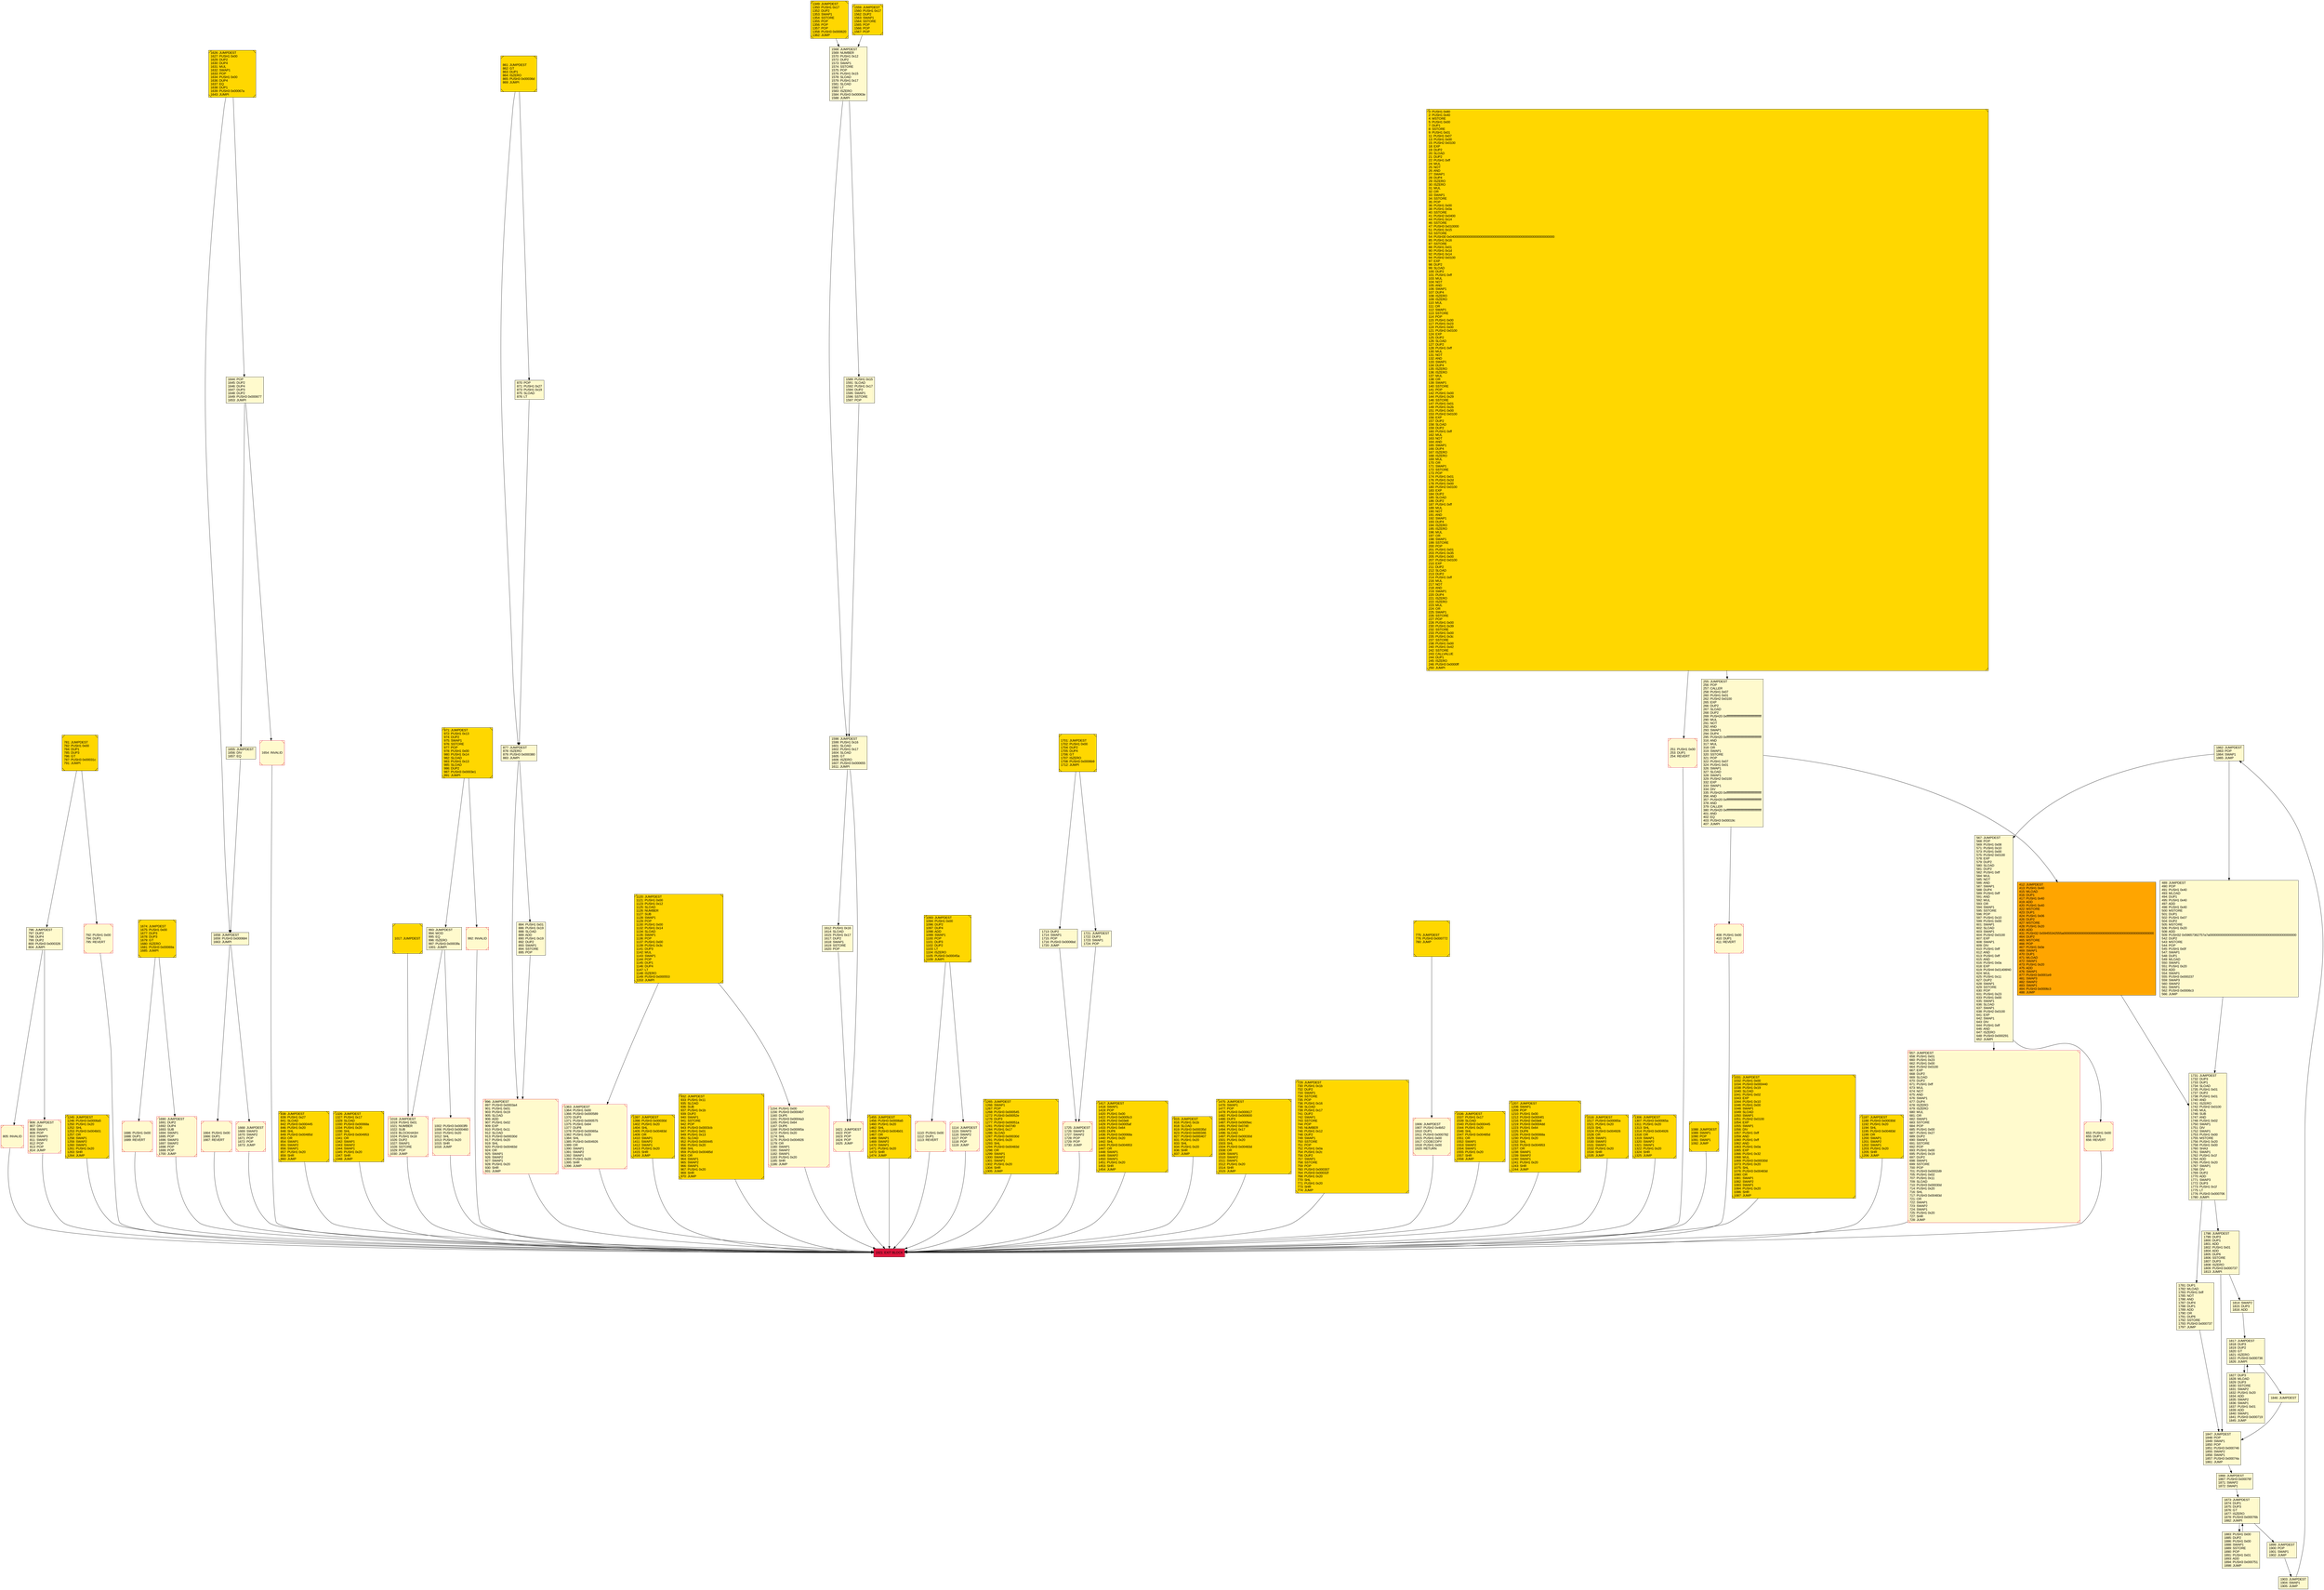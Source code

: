 digraph G {
bgcolor=transparent rankdir=UD;
node [shape=box style=filled color=black fillcolor=white fontname=arial fontcolor=black];
1921 [label="1921: EXIT BLOCK\l" fillcolor=crimson ];
1883 [label="1883: PUSH1 0x00\l1885: DUP2\l1886: PUSH1 0x00\l1888: SWAP1\l1889: SSTORE\l1890: POP\l1891: PUSH1 0x01\l1893: ADD\l1894: PUSH3 0x000751\l1898: JUMP\l" fillcolor=lemonchiffon ];
1725 [label="1725: JUMPDEST\l1726: SWAP3\l1727: SWAP2\l1728: POP\l1729: POP\l1730: JUMP\l" fillcolor=lemonchiffon shape=Msquare color=crimson ];
1847 [label="1847: JUMPDEST\l1848: POP\l1849: SWAP1\l1850: POP\l1851: PUSH3 0x000746\l1855: SWAP2\l1856: SWAP1\l1857: PUSH3 0x00074a\l1861: JUMP\l" fillcolor=lemonchiffon ];
1827 [label="1827: DUP3\l1828: MLOAD\l1829: DUP3\l1830: SSTORE\l1831: SWAP2\l1832: PUSH1 0x20\l1834: ADD\l1835: SWAP2\l1836: SWAP1\l1837: PUSH1 0x01\l1839: ADD\l1840: SWAP1\l1841: PUSH3 0x000719\l1845: JUMP\l" fillcolor=lemonchiffon ];
1306 [label="1306: JUMPDEST\l1307: PUSH3 0x00065a\l1311: PUSH1 0x20\l1313: SHL\l1314: PUSH3 0x004926\l1318: OR\l1319: SWAP1\l1320: SWAP2\l1321: SWAP1\l1322: PUSH1 0x20\l1324: SHR\l1325: JUMP\l" fillcolor=lemonchiffon shape=Msquare fillcolor=gold ];
1363 [label="1363: JUMPDEST\l1364: PUSH1 0x00\l1366: PUSH3 0x000589\l1370: DUP3\l1371: PUSH3 0x000575\l1375: PUSH1 0x64\l1377: DUP8\l1378: PUSH3 0x00065a\l1382: PUSH1 0x20\l1384: SHL\l1385: PUSH3 0x004926\l1389: OR\l1390: SWAP1\l1391: SWAP2\l1392: SWAP1\l1393: PUSH1 0x20\l1395: SHR\l1396: JUMP\l" fillcolor=lemonchiffon shape=Msquare color=crimson ];
0 [label="0: PUSH1 0x80\l2: PUSH1 0x40\l4: MSTORE\l5: PUSH1 0x00\l7: DUP1\l8: SSTORE\l9: PUSH1 0x01\l11: PUSH1 0x07\l13: PUSH1 0x00\l15: PUSH2 0x0100\l18: EXP\l19: DUP2\l20: SLOAD\l21: DUP2\l22: PUSH1 0xff\l24: MUL\l25: NOT\l26: AND\l27: SWAP1\l28: DUP4\l29: ISZERO\l30: ISZERO\l31: MUL\l32: OR\l33: SWAP1\l34: SSTORE\l35: POP\l36: PUSH1 0x00\l38: PUSH1 0x0a\l40: SSTORE\l41: PUSH2 0x0400\l44: PUSH1 0x14\l46: SSTORE\l47: PUSH3 0x010000\l51: PUSH1 0x15\l53: SSTORE\l54: PUSH30 0x040000000000000000000000000000000000000000000000000000000000\l85: PUSH1 0x16\l87: SSTORE\l88: PUSH1 0x01\l90: PUSH1 0x1d\l92: PUSH1 0x14\l94: PUSH2 0x0100\l97: EXP\l98: DUP2\l99: SLOAD\l100: DUP2\l101: PUSH1 0xff\l103: MUL\l104: NOT\l105: AND\l106: SWAP1\l107: DUP4\l108: ISZERO\l109: ISZERO\l110: MUL\l111: OR\l112: SWAP1\l113: SSTORE\l114: POP\l115: PUSH1 0x00\l117: PUSH1 0x23\l119: PUSH1 0x00\l121: PUSH2 0x0100\l124: EXP\l125: DUP2\l126: SLOAD\l127: DUP2\l128: PUSH1 0xff\l130: MUL\l131: NOT\l132: AND\l133: SWAP1\l134: DUP4\l135: ISZERO\l136: ISZERO\l137: MUL\l138: OR\l139: SWAP1\l140: SSTORE\l141: POP\l142: PUSH1 0x00\l144: PUSH1 0x29\l146: SSTORE\l147: PUSH1 0x01\l149: PUSH1 0x2b\l151: PUSH1 0x00\l153: PUSH2 0x0100\l156: EXP\l157: DUP2\l158: SLOAD\l159: DUP2\l160: PUSH1 0xff\l162: MUL\l163: NOT\l164: AND\l165: SWAP1\l166: DUP4\l167: ISZERO\l168: ISZERO\l169: MUL\l170: OR\l171: SWAP1\l172: SSTORE\l173: POP\l174: PUSH1 0x01\l176: PUSH1 0x2d\l178: PUSH1 0x00\l180: PUSH2 0x0100\l183: EXP\l184: DUP2\l185: SLOAD\l186: DUP2\l187: PUSH1 0xff\l189: MUL\l190: NOT\l191: AND\l192: SWAP1\l193: DUP4\l194: ISZERO\l195: ISZERO\l196: MUL\l197: OR\l198: SWAP1\l199: SSTORE\l200: POP\l201: PUSH1 0x01\l203: PUSH1 0x35\l205: PUSH1 0x00\l207: PUSH2 0x0100\l210: EXP\l211: DUP2\l212: SLOAD\l213: DUP2\l214: PUSH1 0xff\l216: MUL\l217: NOT\l218: AND\l219: SWAP1\l220: DUP4\l221: ISZERO\l222: ISZERO\l223: MUL\l224: OR\l225: SWAP1\l226: SSTORE\l227: POP\l228: PUSH1 0x00\l230: PUSH1 0x39\l232: SSTORE\l233: PUSH1 0x00\l235: PUSH1 0x3c\l237: SSTORE\l238: PUSH1 0x00\l240: PUSH1 0x42\l242: SSTORE\l243: CALLVALUE\l244: DUP1\l245: ISZERO\l246: PUSH3 0x0000ff\l250: JUMPI\l" fillcolor=lemonchiffon shape=Msquare fillcolor=gold ];
1088 [label="1088: JUMPDEST\l1089: SWAP1\l1090: POP\l1091: SWAP1\l1092: JUMP\l" fillcolor=lemonchiffon shape=Msquare fillcolor=gold ];
1814 [label="1814: SWAP2\l1815: DUP3\l1816: ADD\l" fillcolor=lemonchiffon ];
1862 [label="1862: JUMPDEST\l1863: POP\l1864: SWAP1\l1865: JUMP\l" fillcolor=lemonchiffon ];
775 [label="775: JUMPDEST\l776: PUSH3 0x000772\l780: JUMP\l" fillcolor=lemonchiffon shape=Msquare fillcolor=gold ];
1031 [label="1031: JUMPDEST\l1032: PUSH1 0x00\l1034: PUSH3 0x000440\l1038: PUSH1 0x19\l1040: SLOAD\l1041: PUSH1 0x02\l1043: EXP\l1044: PUSH1 0x10\l1046: PUSH1 0x00\l1048: SWAP1\l1049: SLOAD\l1050: SWAP1\l1051: PUSH2 0x0100\l1054: EXP\l1055: SWAP1\l1056: DIV\l1057: PUSH1 0xff\l1059: AND\l1060: PUSH1 0xff\l1062: AND\l1063: PUSH1 0x0a\l1065: EXP\l1066: PUSH1 0x32\l1068: MUL\l1069: PUSH3 0x00030d\l1073: PUSH1 0x20\l1075: SHL\l1076: PUSH3 0x00483d\l1080: OR\l1081: SWAP1\l1082: SWAP2\l1083: SWAP1\l1084: PUSH1 0x20\l1086: SHR\l1087: JUMP\l" fillcolor=lemonchiffon shape=Msquare fillcolor=gold ];
1187 [label="1187: JUMPDEST\l1188: PUSH3 0x00030d\l1192: PUSH1 0x20\l1194: SHL\l1195: PUSH3 0x00483d\l1199: OR\l1200: SWAP1\l1201: SWAP2\l1202: SWAP1\l1203: PUSH1 0x20\l1205: SHR\l1206: JUMP\l" fillcolor=lemonchiffon shape=Msquare fillcolor=gold ];
1658 [label="1658: JUMPDEST\l1659: PUSH3 0x000684\l1663: JUMPI\l" fillcolor=lemonchiffon ];
805 [label="805: INVALID\l" fillcolor=lemonchiffon shape=Msquare color=crimson ];
1154 [label="1154: PUSH1 0x00\l1156: PUSH3 0x0004b7\l1160: DUP5\l1161: PUSH3 0x0004a3\l1165: PUSH1 0x64\l1167: DUP6\l1168: PUSH3 0x00065a\l1172: PUSH1 0x20\l1174: SHL\l1175: PUSH3 0x004926\l1179: OR\l1180: SWAP1\l1181: SWAP2\l1182: SWAP1\l1183: PUSH1 0x20\l1185: SHR\l1186: JUMP\l" fillcolor=lemonchiffon shape=Msquare color=crimson ];
1644 [label="1644: POP\l1645: DUP2\l1646: DUP4\l1647: DUP3\l1648: DUP2\l1649: PUSH3 0x000677\l1653: JUMPI\l" fillcolor=lemonchiffon ];
1568 [label="1568: JUMPDEST\l1569: NUMBER\l1570: PUSH1 0x12\l1572: DUP2\l1573: SWAP1\l1574: SSTORE\l1575: POP\l1576: PUSH1 0x15\l1578: SLOAD\l1579: PUSH1 0x17\l1581: SLOAD\l1582: LT\l1583: ISZERO\l1584: PUSH3 0x00063e\l1588: JUMPI\l" fillcolor=lemonchiffon ];
861 [label="861: JUMPDEST\l862: GT\l863: DUP1\l864: ISZERO\l865: PUSH3 0x00036d\l869: JUMPI\l" fillcolor=lemonchiffon shape=Msquare fillcolor=gold ];
1245 [label="1245: JUMPDEST\l1246: PUSH3 0x0006a5\l1250: PUSH1 0x20\l1252: SHL\l1253: PUSH3 0x004b01\l1257: OR\l1258: SWAP1\l1259: SWAP2\l1260: SWAP1\l1261: PUSH1 0x20\l1263: SHR\l1264: JUMP\l" fillcolor=lemonchiffon shape=Msquare fillcolor=gold ];
1664 [label="1664: PUSH1 0x00\l1666: DUP1\l1667: REVERT\l" fillcolor=lemonchiffon shape=Msquare color=crimson ];
1690 [label="1690: JUMPDEST\l1691: DUP2\l1692: DUP4\l1693: SUB\l1694: SWAP1\l1695: POP\l1696: SWAP3\l1697: SWAP2\l1698: POP\l1699: POP\l1700: JUMP\l" fillcolor=lemonchiffon shape=Msquare color=crimson ];
896 [label="896: JUMPDEST\l897: PUSH3 0x0003a4\l901: PUSH1 0x01\l903: PUSH1 0x19\l905: SLOAD\l906: ADD\l907: PUSH1 0x02\l909: EXP\l910: PUSH1 0x11\l912: SLOAD\l913: PUSH3 0x00030d\l917: PUSH1 0x20\l919: SHL\l920: PUSH3 0x00483d\l924: OR\l925: SWAP1\l926: SWAP2\l927: SWAP1\l928: PUSH1 0x20\l930: SHR\l931: JUMP\l" fillcolor=lemonchiffon shape=Msquare color=crimson ];
1018 [label="1018: JUMPDEST\l1019: PUSH1 0x01\l1021: NUMBER\l1022: SUB\l1023: BLOCKHASH\l1024: PUSH1 0x18\l1026: DUP2\l1027: SWAP1\l1028: SSTORE\l1029: POP\l1030: JUMP\l" fillcolor=lemonchiffon shape=Msquare color=crimson ];
884 [label="884: PUSH1 0x01\l886: PUSH1 0x19\l888: SLOAD\l889: ADD\l890: PUSH1 0x19\l892: DUP2\l893: SWAP1\l894: SSTORE\l895: POP\l" fillcolor=lemonchiffon ];
1612 [label="1612: PUSH1 0x16\l1614: SLOAD\l1615: PUSH1 0x17\l1617: DUP2\l1618: SWAP1\l1619: SSTORE\l1620: POP\l" fillcolor=lemonchiffon ];
1002 [label="1002: PUSH3 0x0003f9\l1006: PUSH3 0x000460\l1010: PUSH1 0x20\l1012: SHL\l1013: PUSH1 0x20\l1015: SHR\l1016: JUMP\l" fillcolor=lemonchiffon shape=Msquare color=crimson ];
653 [label="653: PUSH1 0x00\l655: DUP1\l656: REVERT\l" fillcolor=lemonchiffon shape=Msquare color=crimson ];
1589 [label="1589: PUSH1 0x15\l1591: SLOAD\l1592: PUSH1 0x17\l1594: DUP2\l1595: SWAP1\l1596: SSTORE\l1597: POP\l" fillcolor=lemonchiffon ];
838 [label="838: JUMPDEST\l839: PUSH1 0x27\l841: SLOAD\l842: PUSH3 0x000445\l846: PUSH1 0x20\l848: SHL\l849: PUSH3 0x00485d\l853: OR\l854: SWAP1\l855: SWAP2\l856: SWAP1\l857: PUSH1 0x20\l859: SHR\l860: JUMP\l" fillcolor=lemonchiffon shape=Msquare fillcolor=gold ];
1873 [label="1873: JUMPDEST\l1874: DUP1\l1875: DUP3\l1876: GT\l1877: ISZERO\l1878: PUSH3 0x00076b\l1882: JUMPI\l" fillcolor=lemonchiffon ];
1326 [label="1326: JUMPDEST\l1327: PUSH1 0x17\l1329: SLOAD\l1330: PUSH3 0x00068a\l1334: PUSH1 0x20\l1336: SHL\l1337: PUSH3 0x004953\l1341: OR\l1342: SWAP1\l1343: SWAP2\l1344: SWAP1\l1345: PUSH1 0x20\l1347: SHR\l1348: JUMP\l" fillcolor=lemonchiffon shape=Msquare fillcolor=gold ];
796 [label="796: JUMPDEST\l797: DUP2\l798: DUP4\l799: DUP2\l800: PUSH3 0x000326\l804: JUMPI\l" fillcolor=lemonchiffon ];
1713 [label="1713: DUP2\l1714: SWAP1\l1715: POP\l1716: PUSH3 0x0006bd\l1720: JUMP\l" fillcolor=lemonchiffon ];
971 [label="971: JUMPDEST\l972: PUSH1 0x13\l974: DUP2\l975: SWAP1\l976: SSTORE\l977: POP\l978: PUSH1 0x00\l980: PUSH1 0x14\l982: SLOAD\l983: PUSH1 0x13\l985: SLOAD\l986: DUP2\l987: PUSH3 0x0003e1\l991: JUMPI\l" fillcolor=lemonchiffon shape=Msquare fillcolor=gold ];
1017 [label="1017: JUMPDEST\l" fillcolor=lemonchiffon shape=Msquare fillcolor=gold ];
1349 [label="1349: JUMPDEST\l1350: PUSH1 0x17\l1352: DUP2\l1353: SWAP1\l1354: SSTORE\l1355: POP\l1356: POP\l1357: POP\l1358: PUSH3 0x000620\l1362: JUMP\l" fillcolor=lemonchiffon shape=Msquare fillcolor=gold ];
1621 [label="1621: JUMPDEST\l1622: POP\l1623: POP\l1624: POP\l1625: JUMP\l" fillcolor=lemonchiffon shape=Msquare color=crimson ];
1686 [label="1686: PUSH1 0x00\l1688: DUP1\l1689: REVERT\l" fillcolor=lemonchiffon shape=Msquare color=crimson ];
408 [label="408: PUSH1 0x00\l410: DUP1\l411: REVERT\l" fillcolor=lemonchiffon shape=Msquare color=crimson ];
792 [label="792: PUSH1 0x00\l794: DUP1\l795: REVERT\l" fillcolor=lemonchiffon shape=Msquare color=crimson ];
1899 [label="1899: JUMPDEST\l1900: POP\l1901: SWAP1\l1902: JUMP\l" fillcolor=lemonchiffon ];
1093 [label="1093: JUMPDEST\l1094: PUSH1 0x00\l1096: DUP2\l1097: DUP4\l1098: ADD\l1099: SWAP1\l1100: POP\l1101: DUP3\l1102: DUP2\l1103: LT\l1104: ISZERO\l1105: PUSH3 0x00045a\l1109: JUMPI\l" fillcolor=lemonchiffon shape=Msquare fillcolor=gold ];
1559 [label="1559: JUMPDEST\l1560: PUSH1 0x17\l1562: DUP2\l1563: SWAP1\l1564: SSTORE\l1565: POP\l1566: POP\l1567: POP\l" fillcolor=lemonchiffon shape=Msquare fillcolor=gold ];
1668 [label="1668: JUMPDEST\l1669: SWAP3\l1670: SWAP2\l1671: POP\l1672: POP\l1673: JUMP\l" fillcolor=lemonchiffon shape=Msquare color=crimson ];
412 [label="412: JUMPDEST\l413: PUSH1 0x40\l415: MLOAD\l416: DUP1\l417: PUSH1 0x40\l419: ADD\l420: PUSH1 0x40\l422: MSTORE\l423: DUP1\l424: PUSH1 0x06\l426: DUP2\l427: MSTORE\l428: PUSH1 0x20\l430: ADD\l431: PUSH32 0x59455342555a0000000000000000000000000000000000000000000000000000\l464: DUP2\l465: MSTORE\l466: POP\l467: PUSH1 0x0e\l469: SWAP1\l470: DUP1\l471: MLOAD\l472: SWAP1\l473: PUSH1 0x20\l475: ADD\l476: SWAP1\l477: PUSH3 0x0001e9\l481: SWAP3\l482: SWAP2\l483: SWAP1\l484: PUSH3 0x0006c3\l488: JUMP\l" fillcolor=orange ];
1120 [label="1120: JUMPDEST\l1121: PUSH1 0x00\l1123: PUSH1 0x12\l1125: SLOAD\l1126: NUMBER\l1127: SUB\l1128: SWAP1\l1129: POP\l1130: PUSH1 0x00\l1132: PUSH1 0x14\l1134: SLOAD\l1135: SWAP1\l1136: POP\l1137: PUSH1 0x00\l1139: PUSH1 0x3c\l1141: DUP3\l1142: MUL\l1143: SWAP1\l1144: POP\l1145: DUP1\l1146: DUP4\l1147: LT\l1148: ISZERO\l1149: PUSH3 0x000553\l1153: JUMPI\l" fillcolor=lemonchiffon shape=Msquare fillcolor=gold ];
1397 [label="1397: JUMPDEST\l1398: PUSH3 0x00030d\l1402: PUSH1 0x20\l1404: SHL\l1405: PUSH3 0x00483d\l1409: OR\l1410: SWAP1\l1411: SWAP2\l1412: SWAP1\l1413: PUSH1 0x20\l1415: SHR\l1416: JUMP\l" fillcolor=lemonchiffon shape=Msquare fillcolor=gold ];
1798 [label="1798: JUMPDEST\l1799: DUP3\l1800: DUP1\l1801: ADD\l1802: PUSH1 0x01\l1804: ADD\l1805: DUP6\l1806: SSTORE\l1807: DUP3\l1808: ISZERO\l1809: PUSH3 0x000737\l1813: JUMPI\l" fillcolor=lemonchiffon ];
932 [label="932: JUMPDEST\l933: PUSH1 0x11\l935: SLOAD\l936: SUB\l937: PUSH1 0x1b\l939: DUP2\l940: SWAP1\l941: SSTORE\l942: POP\l943: PUSH3 0x0003cb\l947: PUSH1 0x01\l949: PUSH1 0x13\l951: SLOAD\l952: PUSH3 0x000445\l956: PUSH1 0x20\l958: SHL\l959: PUSH3 0x00485d\l963: OR\l964: SWAP1\l965: SWAP2\l966: SWAP1\l967: PUSH1 0x20\l969: SHR\l970: JUMP\l" fillcolor=lemonchiffon shape=Msquare fillcolor=gold ];
781 [label="781: JUMPDEST\l782: PUSH1 0x00\l784: DUP1\l785: DUP3\l786: GT\l787: PUSH3 0x00031c\l791: JUMPI\l" fillcolor=lemonchiffon shape=Msquare fillcolor=gold ];
657 [label="657: JUMPDEST\l658: PUSH1 0x01\l660: PUSH1 0x23\l662: PUSH1 0x00\l664: PUSH2 0x0100\l667: EXP\l668: DUP2\l669: SLOAD\l670: DUP2\l671: PUSH1 0xff\l673: MUL\l674: NOT\l675: AND\l676: SWAP1\l677: DUP4\l678: ISZERO\l679: ISZERO\l680: MUL\l681: OR\l682: SWAP1\l683: SSTORE\l684: POP\l685: PUSH1 0x00\l687: PUSH1 0x27\l689: DUP2\l690: SWAP1\l691: SSTORE\l692: POP\l693: PUSH1 0x00\l695: PUSH1 0x19\l697: DUP2\l698: SWAP1\l699: SSTORE\l700: POP\l701: PUSH3 0x0002d9\l705: PUSH1 0x02\l707: PUSH1 0x11\l709: SLOAD\l710: PUSH3 0x00030d\l714: PUSH1 0x20\l716: SHL\l717: PUSH3 0x00483d\l721: OR\l722: SWAP1\l723: SWAP2\l724: SWAP1\l725: PUSH1 0x20\l727: SHR\l728: JUMP\l" fillcolor=lemonchiffon shape=Msquare color=crimson ];
1654 [label="1654: INVALID\l" fillcolor=lemonchiffon shape=Msquare color=crimson ];
1626 [label="1626: JUMPDEST\l1627: PUSH1 0x00\l1629: DUP2\l1630: DUP4\l1631: MUL\l1632: SWAP1\l1633: POP\l1634: PUSH1 0x00\l1636: DUP4\l1637: EQ\l1638: DUP1\l1639: PUSH3 0x00067a\l1643: JUMPI\l" fillcolor=lemonchiffon shape=Msquare fillcolor=gold ];
1455 [label="1455: JUMPDEST\l1456: PUSH3 0x0006a5\l1460: PUSH1 0x20\l1462: SHL\l1463: PUSH3 0x004b01\l1467: OR\l1468: SWAP1\l1469: SWAP2\l1470: SWAP1\l1471: PUSH1 0x20\l1473: SHR\l1474: JUMP\l" fillcolor=lemonchiffon shape=Msquare fillcolor=gold ];
1674 [label="1674: JUMPDEST\l1675: PUSH1 0x00\l1677: DUP3\l1678: DUP3\l1679: GT\l1680: ISZERO\l1681: PUSH3 0x00069a\l1685: JUMPI\l" fillcolor=lemonchiffon shape=Msquare fillcolor=gold ];
251 [label="251: PUSH1 0x00\l253: DUP1\l254: REVERT\l" fillcolor=lemonchiffon shape=Msquare color=crimson ];
567 [label="567: JUMPDEST\l568: POP\l569: PUSH1 0x08\l571: PUSH1 0x10\l573: PUSH1 0x00\l575: PUSH2 0x0100\l578: EXP\l579: DUP2\l580: SLOAD\l581: DUP2\l582: PUSH1 0xff\l584: MUL\l585: NOT\l586: AND\l587: SWAP1\l588: DUP4\l589: PUSH1 0xff\l591: AND\l592: MUL\l593: OR\l594: SWAP1\l595: SSTORE\l596: POP\l597: PUSH1 0x10\l599: PUSH1 0x00\l601: SWAP1\l602: SLOAD\l603: SWAP1\l604: PUSH2 0x0100\l607: EXP\l608: SWAP1\l609: DIV\l610: PUSH1 0xff\l612: AND\l613: PUSH1 0xff\l615: AND\l616: PUSH1 0x0a\l618: EXP\l619: PUSH4 0x01406f40\l624: MUL\l625: PUSH1 0x11\l627: DUP2\l628: SWAP1\l629: SSTORE\l630: POP\l631: PUSH1 0x23\l633: PUSH1 0x00\l635: SWAP1\l636: SLOAD\l637: SWAP1\l638: PUSH2 0x0100\l641: EXP\l642: SWAP1\l643: DIV\l644: PUSH1 0xff\l646: AND\l647: ISZERO\l648: PUSH3 0x000291\l652: JUMPI\l" fillcolor=lemonchiffon ];
877 [label="877: JUMPDEST\l878: ISZERO\l879: PUSH3 0x000380\l883: JUMPI\l" fillcolor=lemonchiffon ];
1903 [label="1903: JUMPDEST\l1904: SWAP1\l1905: JUMP\l" fillcolor=lemonchiffon ];
255 [label="255: JUMPDEST\l256: POP\l257: CALLER\l258: PUSH1 0x07\l260: PUSH1 0x01\l262: PUSH2 0x0100\l265: EXP\l266: DUP2\l267: SLOAD\l268: DUP2\l269: PUSH20 0xffffffffffffffffffffffffffffffffffffffff\l290: MUL\l291: NOT\l292: AND\l293: SWAP1\l294: DUP4\l295: PUSH20 0xffffffffffffffffffffffffffffffffffffffff\l316: AND\l317: MUL\l318: OR\l319: SWAP1\l320: SSTORE\l321: POP\l322: PUSH1 0x07\l324: PUSH1 0x01\l326: SWAP1\l327: SLOAD\l328: SWAP1\l329: PUSH2 0x0100\l332: EXP\l333: SWAP1\l334: DIV\l335: PUSH20 0xffffffffffffffffffffffffffffffffffffffff\l356: AND\l357: PUSH20 0xffffffffffffffffffffffffffffffffffffffff\l378: AND\l379: CALLER\l380: PUSH20 0xffffffffffffffffffffffffffffffffffffffff\l401: AND\l402: EQ\l403: PUSH3 0x00019c\l407: JUMPI\l" fillcolor=lemonchiffon ];
1731 [label="1731: JUMPDEST\l1732: DUP3\l1733: DUP1\l1734: SLOAD\l1735: PUSH1 0x01\l1737: DUP2\l1738: PUSH1 0x01\l1740: AND\l1741: ISZERO\l1742: PUSH2 0x0100\l1745: MUL\l1746: SUB\l1747: AND\l1748: PUSH1 0x02\l1750: SWAP1\l1751: DIV\l1752: SWAP1\l1753: PUSH1 0x00\l1755: MSTORE\l1756: PUSH1 0x20\l1758: PUSH1 0x00\l1760: SHA3\l1761: SWAP1\l1762: PUSH1 0x1f\l1764: ADD\l1765: PUSH1 0x20\l1767: SWAP1\l1768: DIV\l1769: DUP2\l1770: ADD\l1771: SWAP3\l1772: DUP3\l1773: PUSH1 0x1f\l1775: LT\l1776: PUSH3 0x000706\l1780: JUMPI\l" fillcolor=lemonchiffon ];
992 [label="992: INVALID\l" fillcolor=lemonchiffon shape=Msquare color=crimson ];
1265 [label="1265: JUMPDEST\l1266: SWAP1\l1267: POP\l1268: PUSH3 0x000545\l1272: PUSH3 0x00052e\l1276: DUP3\l1277: PUSH3 0x00051a\l1281: PUSH2 0x07d0\l1284: PUSH1 0x17\l1286: SLOAD\l1287: PUSH3 0x00030d\l1291: PUSH1 0x20\l1293: SHL\l1294: PUSH3 0x00483d\l1298: OR\l1299: SWAP1\l1300: SWAP2\l1301: SWAP1\l1302: PUSH1 0x20\l1304: SHR\l1305: JUMP\l" fillcolor=lemonchiffon shape=Msquare fillcolor=gold ];
1114 [label="1114: JUMPDEST\l1115: SWAP3\l1116: SWAP2\l1117: POP\l1118: POP\l1119: JUMP\l" fillcolor=lemonchiffon shape=Msquare color=crimson ];
489 [label="489: JUMPDEST\l490: POP\l491: PUSH1 0x40\l493: MLOAD\l494: DUP1\l495: PUSH1 0x40\l497: ADD\l498: PUSH1 0x40\l500: MSTORE\l501: DUP1\l502: PUSH1 0x07\l504: DUP2\l505: MSTORE\l506: PUSH1 0x20\l508: ADD\l509: PUSH32 0x59657362757a7a00000000000000000000000000000000000000000000000000\l542: DUP2\l543: MSTORE\l544: POP\l545: PUSH1 0x0f\l547: SWAP1\l548: DUP1\l549: MLOAD\l550: SWAP1\l551: PUSH1 0x20\l553: ADD\l554: SWAP1\l555: PUSH3 0x000237\l559: SWAP3\l560: SWAP2\l561: SWAP1\l562: PUSH3 0x0006c3\l566: JUMP\l" fillcolor=lemonchiffon ];
1701 [label="1701: JUMPDEST\l1702: PUSH1 0x00\l1704: DUP2\l1705: DUP4\l1706: GT\l1707: ISZERO\l1708: PUSH3 0x0006b9\l1712: JUMPI\l" fillcolor=lemonchiffon shape=Msquare fillcolor=gold ];
1417 [label="1417: JUMPDEST\l1418: SWAP1\l1419: POP\l1420: PUSH1 0x00\l1422: PUSH3 0x0005c3\l1426: PUSH2 0x03e8\l1429: PUSH3 0x0005af\l1433: PUSH1 0x64\l1435: DUP6\l1436: PUSH3 0x00068a\l1440: PUSH1 0x20\l1442: SHL\l1443: PUSH3 0x004953\l1447: OR\l1448: SWAP1\l1449: SWAP2\l1450: SWAP1\l1451: PUSH1 0x20\l1453: SHR\l1454: JUMP\l" fillcolor=lemonchiffon shape=Msquare fillcolor=gold ];
1721 [label="1721: JUMPDEST\l1722: DUP3\l1723: SWAP1\l1724: POP\l" fillcolor=lemonchiffon ];
815 [label="815: JUMPDEST\l816: PUSH1 0x1b\l818: SLOAD\l819: PUSH3 0x00035d\l823: PUSH3 0x000346\l827: PUSH3 0x000407\l831: PUSH1 0x20\l833: SHL\l834: PUSH1 0x20\l836: SHR\l837: JUMP\l" fillcolor=lemonchiffon shape=Msquare fillcolor=gold ];
1475 [label="1475: JUMPDEST\l1476: SWAP1\l1477: POP\l1478: PUSH3 0x000617\l1482: PUSH3 0x000600\l1486: DUP3\l1487: PUSH3 0x0005ec\l1491: PUSH2 0x07d0\l1494: PUSH1 0x17\l1496: SLOAD\l1497: PUSH3 0x00030d\l1501: PUSH1 0x20\l1503: SHL\l1504: PUSH3 0x00483d\l1508: OR\l1509: SWAP1\l1510: SWAP2\l1511: SWAP1\l1512: PUSH1 0x20\l1514: SHR\l1515: JUMP\l" fillcolor=lemonchiffon shape=Msquare fillcolor=gold ];
1655 [label="1655: JUMPDEST\l1656: DIV\l1657: EQ\l" fillcolor=lemonchiffon ];
729 [label="729: JUMPDEST\l730: PUSH1 0x1b\l732: DUP2\l733: SWAP1\l734: SSTORE\l735: POP\l736: PUSH1 0x16\l738: SLOAD\l739: PUSH1 0x17\l741: DUP2\l742: SWAP1\l743: SSTORE\l744: POP\l745: NUMBER\l746: PUSH1 0x12\l748: DUP2\l749: SWAP1\l750: SSTORE\l751: POP\l752: PUSH1 0x0a\l754: PUSH1 0x2c\l756: DUP2\l757: SWAP1\l758: SSTORE\l759: POP\l760: PUSH3 0x000307\l764: PUSH3 0x00032f\l768: PUSH1 0x20\l770: SHL\l771: PUSH1 0x20\l773: SHR\l774: JUMP\l" fillcolor=lemonchiffon shape=Msquare fillcolor=gold ];
806 [label="806: JUMPDEST\l807: DIV\l808: SWAP1\l809: POP\l810: SWAP3\l811: SWAP2\l812: POP\l813: POP\l814: JUMP\l" fillcolor=lemonchiffon shape=Msquare color=crimson ];
1906 [label="1906: JUMPDEST\l1907: PUSH2 0x4b52\l1910: DUP1\l1911: PUSH3 0x000782\l1915: PUSH1 0x00\l1917: CODECOPY\l1918: PUSH1 0x00\l1920: RETURN\l" fillcolor=lemonchiffon shape=Msquare color=crimson ];
1536 [label="1536: JUMPDEST\l1537: PUSH1 0x17\l1539: SLOAD\l1540: PUSH3 0x000445\l1544: PUSH1 0x20\l1546: SHL\l1547: PUSH3 0x00485d\l1551: OR\l1552: SWAP1\l1553: SWAP2\l1554: SWAP1\l1555: PUSH1 0x20\l1557: SHR\l1558: JUMP\l" fillcolor=lemonchiffon shape=Msquare fillcolor=gold ];
1817 [label="1817: JUMPDEST\l1818: DUP3\l1819: DUP2\l1820: GT\l1821: ISZERO\l1822: PUSH3 0x000736\l1826: JUMPI\l" fillcolor=lemonchiffon ];
1598 [label="1598: JUMPDEST\l1599: PUSH1 0x16\l1601: SLOAD\l1602: PUSH1 0x17\l1604: SLOAD\l1605: GT\l1606: ISZERO\l1607: PUSH3 0x000655\l1611: JUMPI\l" fillcolor=lemonchiffon ];
1207 [label="1207: JUMPDEST\l1208: SWAP1\l1209: POP\l1210: PUSH1 0x00\l1212: PUSH3 0x0004f1\l1216: PUSH2 0x03e8\l1219: PUSH3 0x0004dd\l1223: PUSH1 0x64\l1225: DUP6\l1226: PUSH3 0x00068a\l1230: PUSH1 0x20\l1232: SHL\l1233: PUSH3 0x004953\l1237: OR\l1238: SWAP1\l1239: SWAP2\l1240: SWAP1\l1241: PUSH1 0x20\l1243: SHR\l1244: JUMP\l" fillcolor=lemonchiffon shape=Msquare fillcolor=gold ];
1110 [label="1110: PUSH1 0x00\l1112: DUP1\l1113: REVERT\l" fillcolor=lemonchiffon shape=Msquare color=crimson ];
1866 [label="1866: JUMPDEST\l1867: PUSH3 0x00076f\l1871: SWAP2\l1872: SWAP1\l" fillcolor=lemonchiffon ];
1516 [label="1516: JUMPDEST\l1517: PUSH3 0x00065a\l1521: PUSH1 0x20\l1523: SHL\l1524: PUSH3 0x004926\l1528: OR\l1529: SWAP1\l1530: SWAP2\l1531: SWAP1\l1532: PUSH1 0x20\l1534: SHR\l1535: JUMP\l" fillcolor=lemonchiffon shape=Msquare fillcolor=gold ];
1781 [label="1781: DUP1\l1782: MLOAD\l1783: PUSH1 0xff\l1785: NOT\l1786: AND\l1787: DUP4\l1788: DUP1\l1789: ADD\l1790: OR\l1791: DUP6\l1792: SSTORE\l1793: PUSH3 0x000737\l1797: JUMP\l" fillcolor=lemonchiffon ];
870 [label="870: POP\l871: PUSH1 0x27\l873: PUSH1 0x19\l875: SLOAD\l876: LT\l" fillcolor=lemonchiffon ];
993 [label="993: JUMPDEST\l994: MOD\l995: EQ\l996: ISZERO\l997: PUSH3 0x0003fa\l1001: JUMPI\l" fillcolor=lemonchiffon ];
1846 [label="1846: JUMPDEST\l" fillcolor=lemonchiffon ];
884 -> 896;
1725 -> 1921;
1701 -> 1721;
1306 -> 1921;
567 -> 657;
1031 -> 1921;
805 -> 1921;
1154 -> 1921;
1245 -> 1921;
1690 -> 1921;
1018 -> 1921;
1731 -> 1781;
1002 -> 1921;
1873 -> 1883;
1883 -> 1873;
1568 -> 1589;
1621 -> 1921;
1713 -> 1725;
792 -> 1921;
1658 -> 1664;
489 -> 1731;
1668 -> 1921;
1397 -> 1921;
1598 -> 1621;
1798 -> 1847;
0 -> 251;
1654 -> 1921;
657 -> 1921;
1862 -> 567;
1903 -> 1862;
971 -> 993;
1455 -> 1921;
1644 -> 1654;
1626 -> 1644;
1589 -> 1598;
861 -> 870;
1120 -> 1154;
1093 -> 1114;
1265 -> 1921;
1899 -> 1903;
775 -> 1906;
971 -> 992;
1568 -> 1598;
815 -> 1921;
806 -> 1921;
729 -> 1921;
1644 -> 1655;
1862 -> 489;
1536 -> 1921;
1110 -> 1921;
1674 -> 1690;
1207 -> 1921;
1817 -> 1827;
1827 -> 1817;
781 -> 792;
877 -> 884;
877 -> 896;
1817 -> 1846;
1017 -> 1018;
1363 -> 1921;
1088 -> 1921;
1873 -> 1899;
1187 -> 1921;
1612 -> 1621;
1731 -> 1798;
870 -> 877;
1664 -> 1921;
1559 -> 1568;
896 -> 1921;
1658 -> 1668;
796 -> 805;
1349 -> 1568;
653 -> 1921;
838 -> 1921;
1326 -> 1921;
1686 -> 1921;
408 -> 1921;
796 -> 806;
932 -> 1921;
1093 -> 1110;
0 -> 255;
993 -> 1002;
1120 -> 1363;
1626 -> 1658;
1701 -> 1713;
1798 -> 1814;
1866 -> 1873;
251 -> 1921;
1598 -> 1612;
992 -> 1921;
993 -> 1018;
1814 -> 1817;
255 -> 412;
1674 -> 1686;
412 -> 1731;
1114 -> 1921;
255 -> 408;
1417 -> 1921;
1475 -> 1921;
1721 -> 1725;
1906 -> 1921;
567 -> 653;
1655 -> 1658;
781 -> 796;
1516 -> 1921;
861 -> 877;
1846 -> 1847;
1781 -> 1847;
1847 -> 1866;
}